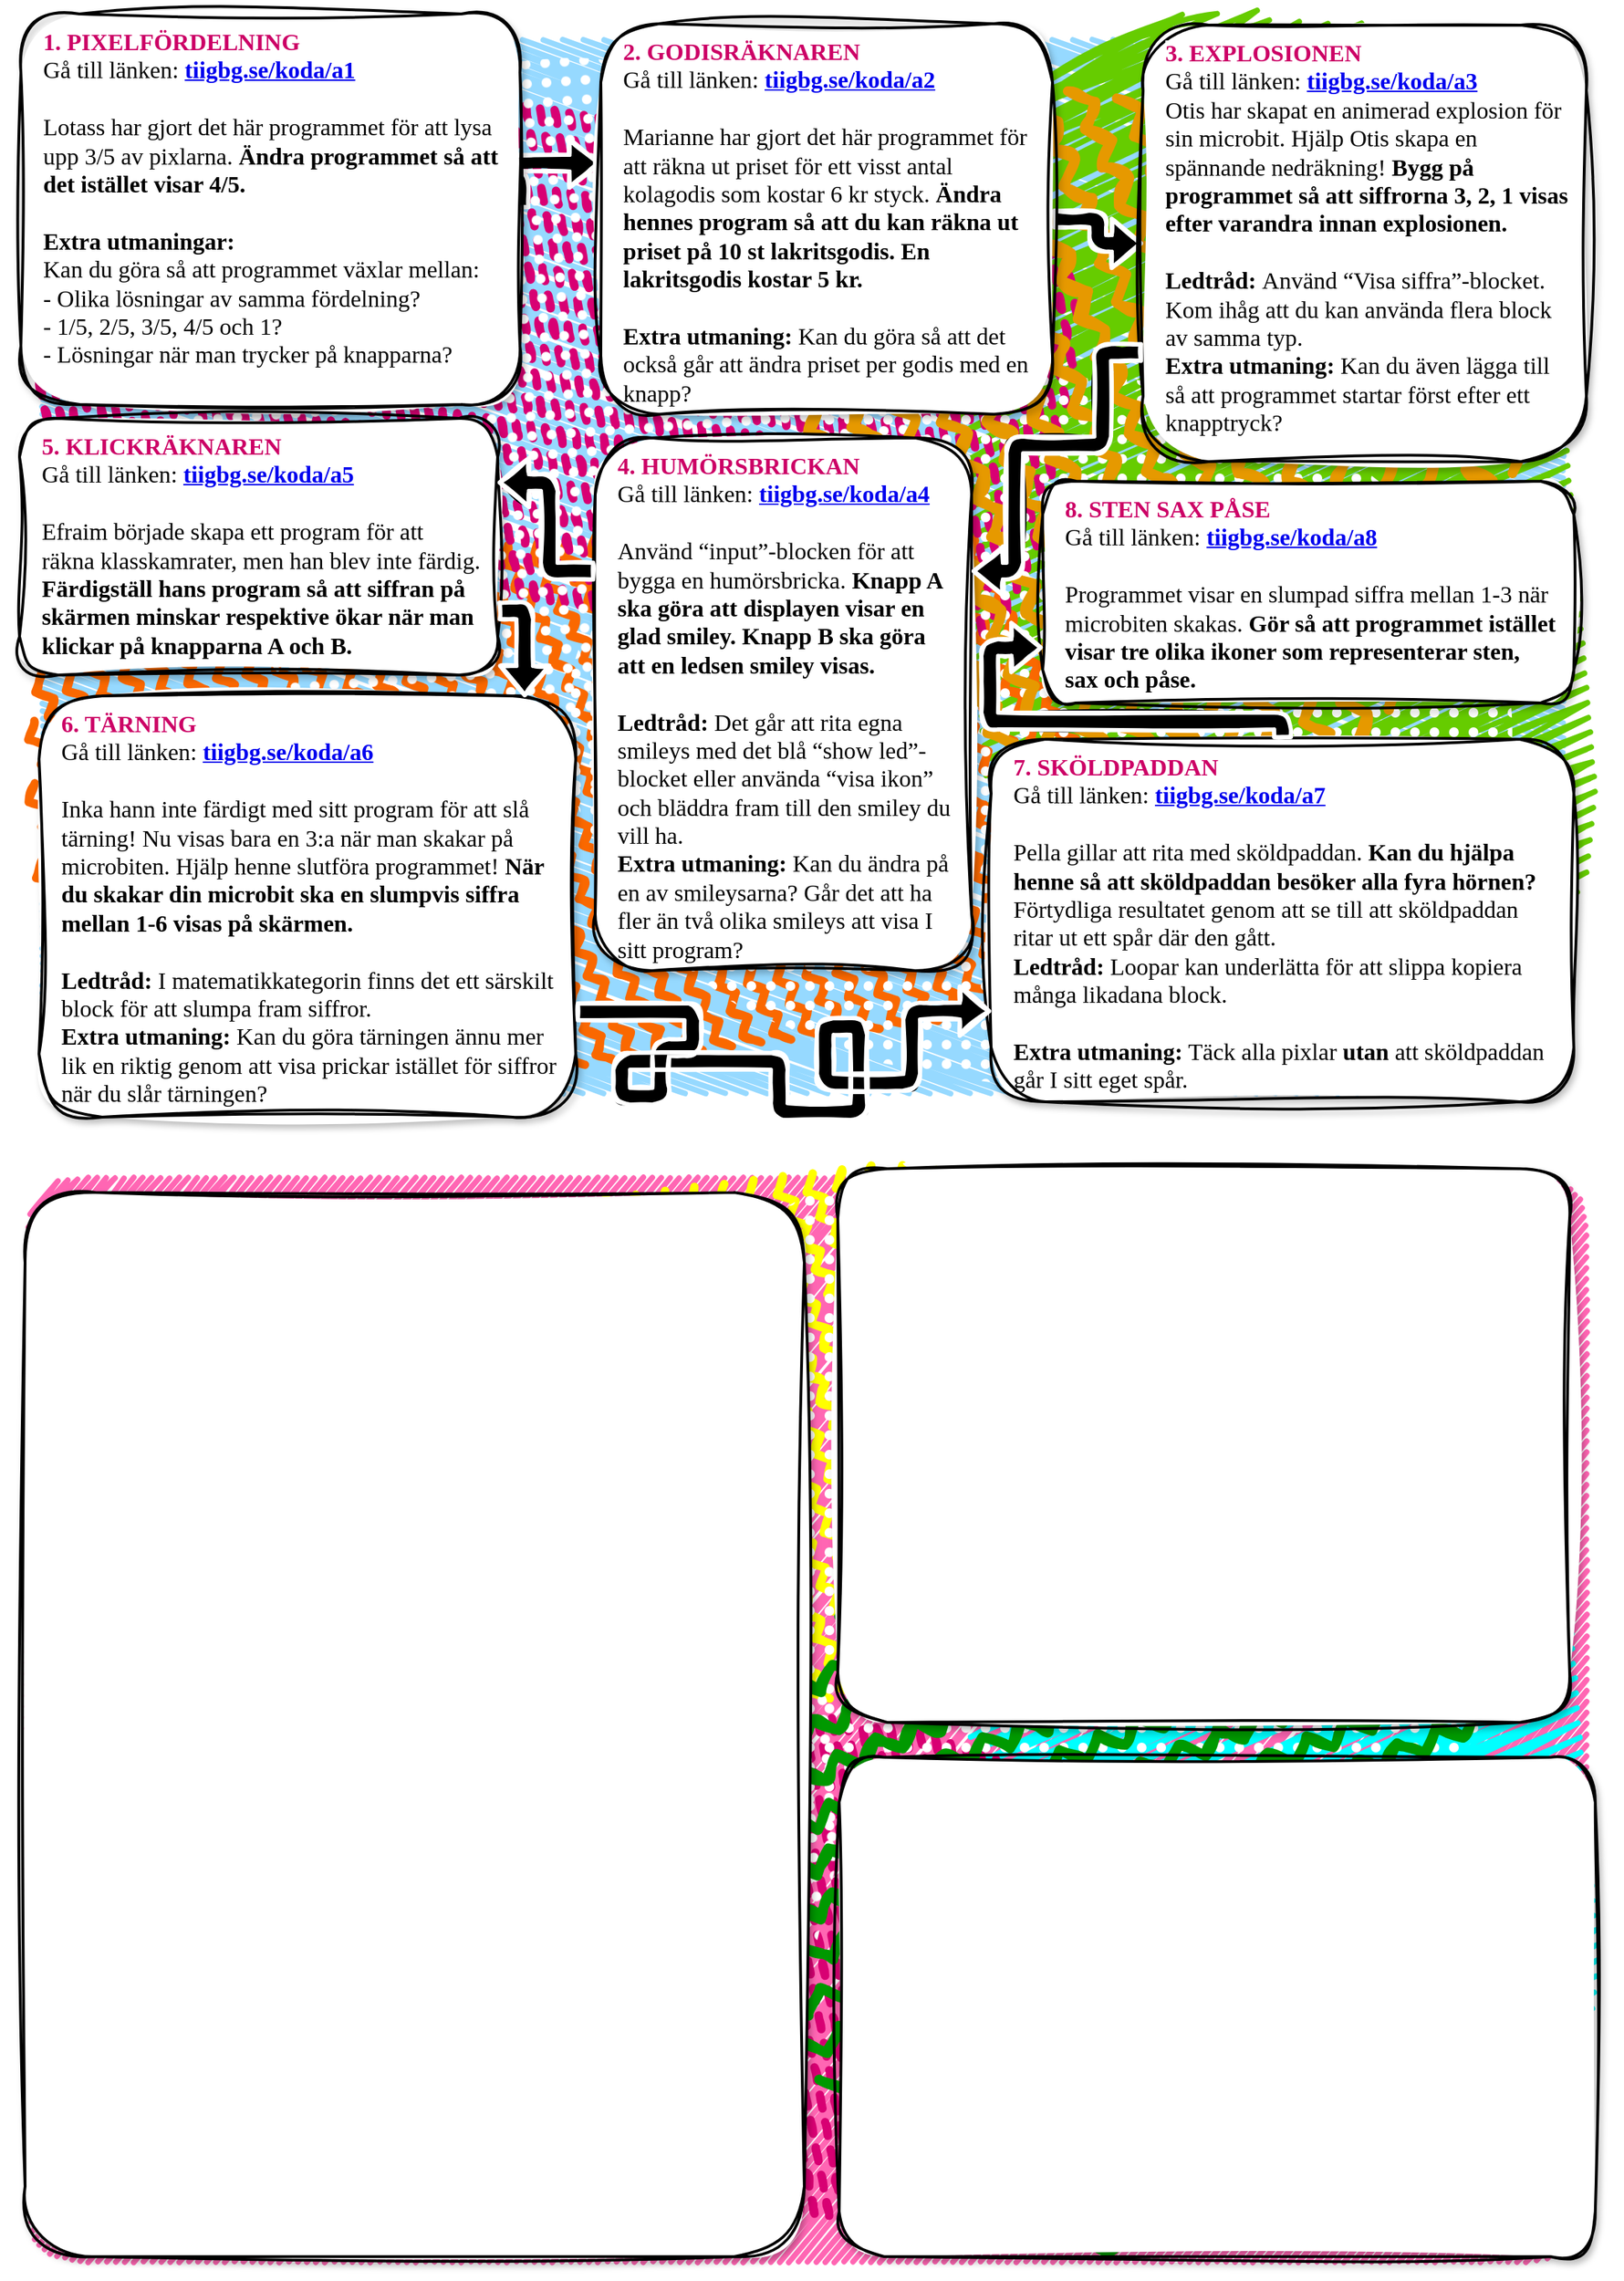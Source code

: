 <mxfile version="15.7.4" type="github">
  <diagram id="g1Ea1sE99UokIJiuxwNI" name="Page-1">
    <mxGraphModel dx="1477" dy="1102" grid="0" gridSize="10" guides="1" tooltips="1" connect="1" arrows="1" fold="1" page="1" pageScale="1" pageWidth="1169" pageHeight="827" background="none" math="0" shadow="0">
      <root>
        <mxCell id="0" />
        <mxCell id="3xRHyhHIbvwl35EICh01-24" value="background" style="locked=1;" parent="0" />
        <mxCell id="3xRHyhHIbvwl35EICh01-26" value="" style="rounded=1;whiteSpace=wrap;html=1;strokeWidth=2;fillWeight=4;hachureGap=5;hachureAngle=70;fillColor=#96D9FF;sketch=1;shadow=0;align=left;glass=0;fillStyle=hachure;comic=0;fixDash=0;labelPadding=0;fontFamily=Itim;fontSource=https%3A%2F%2Ffonts.googleapis.com%2Fcss%3Ffamily%3DItim;fontStyle=1;verticalAlign=top;spacingLeft=8;jiggle=2;disableMultiStroke=0;disableMultiStrokeFill=0;simplification=0;arcSize=5;movable=1;resizable=1;rotatable=1;deletable=1;editable=1;connectable=1;strokeColor=none;" parent="3xRHyhHIbvwl35EICh01-24" vertex="1">
          <mxGeometry x="33" y="39" width="1092" height="755" as="geometry" />
        </mxCell>
        <mxCell id="3xRHyhHIbvwl35EICh01-27" value="" style="rounded=1;whiteSpace=wrap;html=1;strokeWidth=2;fillWeight=4;hachureGap=10;hachureAngle=20;fillColor=#66CC00;sketch=1;shadow=0;align=left;glass=0;fillStyle=zigzag;comic=0;fixDash=0;labelPadding=0;fontFamily=Itim;fontSource=https%3A%2F%2Ffonts.googleapis.com%2Fcss%3Ffamily%3DItim;fontStyle=1;verticalAlign=top;spacingLeft=8;jiggle=6;disableMultiStroke=0;disableMultiStrokeFill=0;simplification=0;arcSize=50;strokeColor=none;fontColor=#ffffff;direction=south;rotation=-185;" parent="3xRHyhHIbvwl35EICh01-24" vertex="1">
          <mxGeometry x="699.88" y="27.22" width="435.57" height="750.54" as="geometry" />
        </mxCell>
        <mxCell id="3xRHyhHIbvwl35EICh01-28" value="" style="rounded=1;whiteSpace=wrap;html=1;strokeWidth=2;fillWeight=6;hachureGap=10;hachureAngle=20;fillColor=#fa6800;sketch=1;shadow=0;align=left;glass=0;fillStyle=zigzag-line;comic=0;fixDash=0;labelPadding=0;fontFamily=Itim;fontSource=https%3A%2F%2Ffonts.googleapis.com%2Fcss%3Ffamily%3DItim;fontStyle=1;verticalAlign=top;spacingLeft=8;jiggle=2;disableMultiStroke=0;disableMultiStrokeFill=0;simplification=0;arcSize=35;strokeColor=none;fontColor=#000000;direction=south;rotation=-97;" parent="3xRHyhHIbvwl35EICh01-24" vertex="1">
          <mxGeometry x="208.48" y="213.92" width="374.29" height="742.01" as="geometry" />
        </mxCell>
        <mxCell id="3xRHyhHIbvwl35EICh01-29" value="" style="rounded=1;whiteSpace=wrap;html=1;strokeWidth=2;fillWeight=6;hachureGap=10;hachureAngle=20;fillColor=#d80073;sketch=1;shadow=0;align=left;glass=0;fillStyle=dashed;comic=0;fixDash=0;labelPadding=0;fontFamily=Itim;fontSource=https%3A%2F%2Ffonts.googleapis.com%2Fcss%3Ffamily%3DItim;fontStyle=1;verticalAlign=top;spacingLeft=8;jiggle=2;disableMultiStroke=0;disableMultiStrokeFill=0;simplification=0;arcSize=35;strokeColor=none;fontColor=#ffffff;direction=south;rotation=-81;" parent="3xRHyhHIbvwl35EICh01-24" vertex="1">
          <mxGeometry x="216.77" y="-105.16" width="372.4" height="737.45" as="geometry" />
        </mxCell>
        <mxCell id="nV6lGtGCFat5JLpOnvdh-3" value="" style="ellipse;whiteSpace=wrap;html=1;strokeWidth=2;fillWeight=4;hachureGap=15;fillColor=default;fillStyle=dots;sketch=1;rounded=1;shadow=0;glass=0;labelBackgroundColor=#FFFFFF;labelBorderColor=none;hachureAngle=20;jiggle=3;disableMultiStroke=0;disableMultiStrokeFill=0;curveFitting=0.95;simplification=0;sketchStyle=rough;fontFamily=Itim;fontSource=https%3A%2F%2Ffonts.googleapis.com%2Fcss%3Ffamily%3DItim;fontSize=17;fontColor=#004C99;strokeColor=none;" parent="3xRHyhHIbvwl35EICh01-24" vertex="1">
          <mxGeometry x="380" y="270" width="739" height="519" as="geometry" />
        </mxCell>
        <mxCell id="nV6lGtGCFat5JLpOnvdh-4" value="" style="ellipse;whiteSpace=wrap;html=1;strokeWidth=2;fillWeight=4;hachureGap=15;fillColor=default;fillStyle=dots;sketch=1;rounded=1;shadow=0;glass=0;labelBackgroundColor=#FFFFFF;labelBorderColor=none;hachureAngle=20;jiggle=3;disableMultiStroke=0;disableMultiStrokeFill=0;curveFitting=0.95;simplification=0;sketchStyle=rough;fontFamily=Itim;fontSource=https%3A%2F%2Ffonts.googleapis.com%2Fcss%3Ffamily%3DItim;fontSize=17;fontColor=#004C99;strokeColor=none;rotation=86;" parent="3xRHyhHIbvwl35EICh01-24" vertex="1">
          <mxGeometry x="109.13" y="53" width="573" height="519" as="geometry" />
        </mxCell>
        <mxCell id="nV6lGtGCFat5JLpOnvdh-5" value="" style="ellipse;whiteSpace=wrap;html=1;strokeWidth=2;fillWeight=7;hachureGap=15;fillColor=#E69900;fillStyle=zigzag-line;sketch=1;rounded=1;shadow=0;glass=0;labelBackgroundColor=#FFFFFF;labelBorderColor=none;hachureAngle=20;jiggle=3;disableMultiStroke=0;disableMultiStrokeFill=0;curveFitting=0.95;simplification=0;sketchStyle=rough;fontFamily=Itim;fontSource=https%3A%2F%2Ffonts.googleapis.com%2Fcss%3Ffamily%3DItim;fontSize=17;fontColor=#004C99;strokeColor=none;rotation=86;direction=south;" parent="3xRHyhHIbvwl35EICh01-24" vertex="1">
          <mxGeometry x="577.46" y="38.13" width="505" height="572" as="geometry" />
        </mxCell>
        <mxCell id="1" value="spår 2" style="" parent="0" visible="0" />
        <mxCell id="wfl3Rg0Rn2dCTV5lHboT-3" value="" style="edgeStyle=orthogonalEdgeStyle;orthogonalLoop=1;jettySize=auto;html=1;jumpStyle=none;sketch=1;rounded=1;strokeWidth=3;exitX=1;exitY=0.5;exitDx=0;exitDy=0;shadow=0;strokeColor=#FFFFFF;strokeOpacity=100;shadowColor=#ffffff;shape=flexArrow;fillColor=#000000;fillStyle=solid;" parent="1" source="wfl3Rg0Rn2dCTV5lHboT-1" target="wfl3Rg0Rn2dCTV5lHboT-2" edge="1">
          <mxGeometry relative="1" as="geometry">
            <Array as="points">
              <mxPoint x="423" y="153" />
              <mxPoint x="423" y="125" />
            </Array>
          </mxGeometry>
        </mxCell>
        <mxCell id="wfl3Rg0Rn2dCTV5lHboT-1" value="&lt;div&gt;&lt;b&gt;&lt;font color=&quot;#cc0066&quot; style=&quot;background-color: rgb(255 , 255 , 255)&quot;&gt;1. EXPLOSIONEN&amp;nbsp;&lt;/font&gt;&lt;/b&gt;&lt;/div&gt;&lt;div&gt;Gå till länken:&amp;nbsp;&lt;font color=&quot;#004c99&quot;&gt;&lt;b&gt;&lt;a href=&quot;https://www.tiigbg.se/koda/b1&quot;&gt;tiigbg.se/koda/b1&lt;/a&gt;&lt;/b&gt;&lt;/font&gt;&lt;/div&gt;&lt;div&gt;Otis har skapat en animerad explosion för sin microbit. Hjälp Otis skapa en spännande nedräkning! &lt;b&gt;Bygg på programmet så att siffrorna 3, 2, 1 visas efter varandra innan explosionen.&amp;nbsp;&lt;/b&gt;&lt;/div&gt;&lt;div&gt;&amp;nbsp;&lt;/div&gt;&lt;div&gt;&lt;b&gt;Ledtråd:&amp;nbsp;&lt;/b&gt;Använd “Visa siffra”-blocket. Kom ihåg att du kan använda flera block av samma typ.&lt;/div&gt;&lt;div&gt;&amp;nbsp;&amp;nbsp;&lt;/div&gt;&lt;div&gt;&lt;b&gt;Extra utmaning:&amp;nbsp;&lt;/b&gt;Kan du även lägga till så att programmet startar först efter ett knapptryck?&amp;nbsp;&lt;/div&gt;" style="rounded=1;whiteSpace=wrap;strokeWidth=2;fillWeight=7;hachureGap=7;hachureAngle=40;sketch=1;glass=0;shadow=1;fillStyle=solid;align=left;comic=0;spacingLeft=6;verticalAlign=top;fontFamily=Itim;fontSource=https%3A%2F%2Ffonts.googleapis.com%2Fcss%3Ffamily%3DItim;fontStyle=0;jiggle=3;direction=east;portConstraint=none;connectable=1;strokeOpacity=100;fillOpacity=100;labelPadding=0;fixDash=0;container=0;simplification=0;disableMultiStroke=0;disableMultiStrokeFill=0;dashOffset=10;zigzagOffset=150;sketchStyle=rough;fontSize=17;strokeColor=default;fillColor=default;html=1;fontColor=default;noLabel=0;spacingTop=-4;spacing=10;labelBackgroundColor=none;labelBorderColor=none;curveFitting=0.95;dashGap=50;" parent="1" vertex="1">
          <mxGeometry x="19" y="19" width="387" height="267" as="geometry" />
        </mxCell>
        <mxCell id="wfl3Rg0Rn2dCTV5lHboT-5" value="" style="edgeStyle=orthogonalEdgeStyle;orthogonalLoop=1;jettySize=auto;html=1;elbow=vertical;jumpStyle=arc;strokeColor=#FFFFFF;endArrow=classic;strokeWidth=3;sketch=1;entryX=0;entryY=0.5;entryDx=0;entryDy=0;shadow=0;backgroundOutline=0;fillColor=#000000;fillStyle=solid;shape=flexArrow;" parent="1" source="wfl3Rg0Rn2dCTV5lHboT-2" target="3xRHyhHIbvwl35EICh01-1" edge="1">
          <mxGeometry relative="1" as="geometry">
            <mxPoint x="840" y="100" as="targetPoint" />
          </mxGeometry>
        </mxCell>
        <mxCell id="wfl3Rg0Rn2dCTV5lHboT-2" value="&lt;div&gt;&lt;b&gt;&lt;font color=&quot;#cc0066&quot;&gt;2. JÄMNT DELBART&amp;nbsp;&lt;/font&gt;&lt;/b&gt;&lt;/div&gt;&lt;div&gt;Gå till länken: &lt;font color=&quot;#004c99&quot;&gt;&lt;b&gt;&lt;a href=&quot;https://www.tiigbg.se/koda/b2&quot;&gt;tiigbg.se/koda/b2&lt;/a&gt;&lt;/b&gt;&lt;/font&gt;&lt;/div&gt;&lt;div&gt;&lt;br&gt;&lt;/div&gt;&lt;div&gt;Emil har gjort ett program för att kolla om ett tal är delbart med ett annat. Han har dock råkat göra en bugg I koden och det fungerar inte. &lt;b&gt;Rätta till så Emils program fungerar korrekt.&amp;nbsp;&lt;/b&gt;&lt;/div&gt;" style="rounded=1;whiteSpace=wrap;html=1;strokeWidth=2;fillWeight=7;hachureGap=7;hachureAngle=40;sketch=1;shadow=1;align=left;glass=0;fillStyle=solid;comic=0;fixDash=0;labelPadding=0;fontFamily=Itim;fontSource=https%3A%2F%2Ffonts.googleapis.com%2Fcss%3Ffamily%3DItim;fontStyle=0;verticalAlign=top;spacingLeft=6;jiggle=3;disableMultiStroke=0;disableMultiStrokeFill=0;simplification=0;strokeColor=default;fillColor=default;sketchStyle=rough;direction=east;fontSize=17;spacing=10;spacingTop=-4;curveFitting=0.95;" parent="1" vertex="1">
          <mxGeometry x="456" y="22" width="253" height="255" as="geometry" />
        </mxCell>
        <UserObject label="&lt;div&gt;&lt;font color=&quot;#cc0066&quot;&gt;&lt;span style=&quot;background-color: rgb(255 , 255 , 255)&quot;&gt;&lt;b&gt;3. TÄRNING&amp;nbsp;&lt;/b&gt;&lt;/span&gt;&lt;/font&gt;&lt;/div&gt;&lt;div&gt;Gå till länken: &lt;b&gt;&lt;font color=&quot;#004c99&quot;&gt;&lt;a href=&quot;https://www.tiigbg.se/koda/b3&quot;&gt;tiigbg.se/koda/b3&lt;/a&gt;&lt;/font&gt;&lt;/b&gt;&lt;/div&gt;&lt;div&gt;&lt;br&gt;&lt;/div&gt;&lt;div&gt;&lt;div&gt;Inka hann inte färdigt med sitt program för att slå tärning! Nu visas bara en 3:a när man skakar på microbiten. Hjälp henne slutföra programmet!&amp;nbsp;&lt;b&gt;När du skakar din microbit ska en slumpvis siffra mellan 1-6 visas på skärmen.&amp;nbsp;&lt;/b&gt;&lt;/div&gt;&lt;div&gt;&amp;nbsp;&lt;/div&gt;&lt;div&gt;&lt;b&gt;Ledtråd:&lt;/b&gt;&amp;nbsp;I matematikkategorin finns det ett särskilt block för att slumpa fram siffror.&lt;/div&gt;&lt;div&gt;&lt;b&gt;Extra utmaning:&amp;nbsp;&lt;/b&gt;Kan du göra tärningen ännu mer lik en riktig genom att visa prickar istället för siffror när du slår tärningen?&amp;nbsp;&lt;/div&gt;&lt;/div&gt;" id="3xRHyhHIbvwl35EICh01-1">
          <mxCell style="rounded=1;whiteSpace=wrap;html=1;strokeWidth=2;fillWeight=7;hachureGap=7;hachureAngle=40;sketch=1;shadow=1;align=left;glass=0;fillStyle=solid;comic=0;fixDash=0;labelPadding=0;fontFamily=Itim;fontSource=https%3A%2F%2Ffonts.googleapis.com%2Fcss%3Ffamily%3DItim;fontStyle=0;verticalAlign=top;spacingLeft=8;jiggle=3;disableMultiStroke=0;disableMultiStrokeFill=0;simplification=0;strokeColor=default;fillColor=default;sketchStyle=rough;direction=east;fontSize=17;spacing=10;spacingTop=-1;curveFitting=0.95;" parent="1" vertex="1">
            <mxGeometry x="774" y="26" width="368" height="332" as="geometry" />
          </mxCell>
        </UserObject>
        <mxCell id="3xRHyhHIbvwl35EICh01-4" value="&lt;div&gt;&lt;font color=&quot;#cc0066&quot;&gt;&lt;b&gt;4. SKÖLDPADDAN&amp;nbsp;&lt;/b&gt;&lt;/font&gt;&lt;/div&gt;&lt;div&gt;Gå till länken: &lt;b&gt;&lt;font color=&quot;#004c99&quot;&gt;&lt;a href=&quot;https://www.tiigbg.se/koda/b4&quot;&gt;tiigbg.se/koda/b4&lt;/a&gt;&lt;/font&gt;&lt;/b&gt;&lt;/div&gt;&lt;div&gt;&lt;br&gt;&lt;/div&gt;&lt;div&gt;Pella gillar att rita med sköldpaddan. &lt;b&gt;Kan du hjälpa henne så att sköldpaddan besöker alla fyra hörnen? &lt;/b&gt;Förtydliga resultatet genom att se till att sköldpaddan ritar ut ett spår där den gått.&amp;nbsp;&lt;/div&gt;&lt;div&gt;&lt;br&gt;&lt;/div&gt;&lt;div&gt;&lt;b&gt;Ledtråd:&lt;/b&gt; Loopar kan underlätta för att slippa kopiera många likadana block.&lt;/div&gt;&lt;div&gt;&lt;br&gt;&lt;/div&gt;&lt;div&gt;&lt;b&gt;Extra utmaning:&lt;/b&gt; Täck alla pixlar utan att sköldpaddan går I sitt eget spår.&lt;font color=&quot;#cc0066&quot;&gt;&lt;b&gt;&amp;nbsp;&lt;/b&gt;&lt;/font&gt;&lt;/div&gt;" style="rounded=1;whiteSpace=wrap;html=1;strokeWidth=2;fillWeight=7;hachureGap=7;hachureAngle=40;sketch=1;shadow=1;align=left;glass=0;fillStyle=solid;comic=0;fixDash=0;labelPadding=0;fontFamily=Itim;fontSource=https%3A%2F%2Ffonts.googleapis.com%2Fcss%3Ffamily%3DItim;fontStyle=0;verticalAlign=top;spacingLeft=6;jiggle=3;disableMultiStroke=0;disableMultiStrokeFill=0;simplification=0;strokeColor=default;fillColor=default;sketchStyle=rough;direction=east;fontSize=17;spacing=10;spacingTop=2;curveFitting=0.95;" parent="1" vertex="1">
          <mxGeometry x="389" y="306" width="306" height="341" as="geometry" />
        </mxCell>
        <mxCell id="3xRHyhHIbvwl35EICh01-6" value="&lt;div&gt;&lt;b&gt;&lt;font color=&quot;#cc0066&quot;&gt;5&lt;/font&gt;&lt;/b&gt;&lt;b&gt;&lt;font color=&quot;#cc0066&quot;&gt;. STEN SAX PÅSE&lt;/font&gt;&lt;/b&gt;&lt;/div&gt;&lt;div&gt;Gå till länken:&amp;nbsp;&lt;b&gt;&lt;font color=&quot;#004c99&quot;&gt;&lt;a href=&quot;https://www.tiigbg.se/koda/b5&quot;&gt;tiigbg.se/koda/b5&lt;/a&gt;&lt;/font&gt;&lt;/b&gt;&lt;/div&gt;&lt;div&gt;&lt;b&gt;&lt;font color=&quot;#004c99&quot;&gt;&lt;br&gt;&lt;/font&gt;&lt;/b&gt;&lt;/div&gt;&lt;div&gt;Programmet visar en slumpad siffra mellan 1-3 när microbiten skakas. Gör så att programmet istället visar tre olika ikoner som representerar sten, sax och påse.&amp;nbsp;&lt;/div&gt;" style="rounded=1;whiteSpace=wrap;html=1;strokeWidth=2;fillWeight=7;hachureGap=7;hachureAngle=40;sketch=1;shadow=1;align=left;glass=0;fillStyle=solid;comic=0;fixDash=0;labelPadding=0;fontFamily=Itim;fontSource=https%3A%2F%2Ffonts.googleapis.com%2Fcss%3Ffamily%3DItim;fontStyle=0;verticalAlign=top;spacingLeft=6;jiggle=3;disableMultiStroke=0;disableMultiStrokeFill=0;simplification=0;strokeColor=default;fillColor=default;sketchStyle=rough;direction=east;fontSize=17;spacing=10;spacingTop=-4;curveFitting=0.95;" parent="1" vertex="1">
          <mxGeometry x="19" y="308" width="303" height="201" as="geometry" />
        </mxCell>
        <mxCell id="3xRHyhHIbvwl35EICh01-7" value="" style="edgeStyle=orthogonalEdgeStyle;orthogonalLoop=1;jettySize=auto;html=1;elbow=vertical;jumpStyle=arc;strokeColor=#FFFFFF;endArrow=classic;strokeWidth=3;sketch=1;shadow=0;fillColor=#000000;fillStyle=solid;shape=flexArrow;" parent="1" source="3xRHyhHIbvwl35EICh01-4" target="3xRHyhHIbvwl35EICh01-6" edge="1">
          <mxGeometry relative="1" as="geometry">
            <mxPoint x="550" y="420" as="sourcePoint" />
            <mxPoint x="530" y="565" as="targetPoint" />
          </mxGeometry>
        </mxCell>
        <mxCell id="3xRHyhHIbvwl35EICh01-8" value="&lt;div&gt;&lt;font color=&quot;#cc0066&quot;&gt;&lt;b&gt;6. PIXELFÖRDELNING&amp;nbsp;&lt;/b&gt;&lt;/font&gt;&lt;/div&gt;&lt;div&gt;Gå till länken: &lt;b&gt;&lt;font color=&quot;#004c99&quot;&gt;&lt;a href=&quot;https://www.tiigbg.se/koda/b6&quot;&gt;tiigbg.se/koda/b6&lt;/a&gt;&lt;/font&gt;&lt;/b&gt;&lt;/div&gt;&lt;div&gt;&lt;b&gt;&lt;font color=&quot;#004c99&quot;&gt;&lt;br&gt;&lt;/font&gt;&lt;/b&gt;&lt;/div&gt;&lt;div&gt;Programmet ritar ett slumpvis mönster som lyser upp 1/5 av displayen. Ändra I koden så att den istället generar 3/5.&amp;nbsp;&lt;/div&gt;&lt;div&gt;&amp;nbsp;&lt;/div&gt;&lt;div&gt;&lt;b&gt;Tänkvärt:&lt;/b&gt; Fundera på vad “Om-blocket” gör och varför det ser ut som det gör här. Behövs verkligen “Om-blocket” och I så fall varför?&amp;nbsp;&lt;/div&gt;" style="rounded=1;whiteSpace=wrap;html=1;strokeWidth=2;fillWeight=7;hachureGap=7;hachureAngle=40;sketch=1;shadow=1;align=left;glass=0;fillStyle=solid;comic=0;fixDash=0;labelPadding=0;fontFamily=Itim;fontSource=https%3A%2F%2Ffonts.googleapis.com%2Fcss%3Ffamily%3DItim;fontStyle=0;verticalAlign=top;spacingLeft=6;jiggle=3;disableMultiStroke=0;disableMultiStrokeFill=0;simplification=0;strokeColor=default;fillColor=default;sketchStyle=rough;direction=east;fontSize=17;spacing=10;spacingTop=-4;curveFitting=0.95;" parent="1" vertex="1">
          <mxGeometry x="16" y="559" width="349" height="224" as="geometry" />
        </mxCell>
        <mxCell id="3xRHyhHIbvwl35EICh01-10" value="&lt;div&gt;&lt;font color=&quot;#cc0066&quot;&gt;&lt;b&gt;7. HITTA KOORDINATEN&amp;nbsp;&lt;/b&gt;&lt;/font&gt;&lt;/div&gt;&lt;div&gt;Gå till länken: &lt;b&gt;&lt;font color=&quot;#004c99&quot;&gt;&lt;a href=&quot;https://www.tiigbg.se/koda/b7&quot;&gt;tiigbg.se/koda/b7&lt;/a&gt;&lt;/font&gt;&lt;/b&gt;&lt;/div&gt;&lt;div&gt;&lt;b&gt;&lt;font color=&quot;#004c99&quot;&gt;&lt;br&gt;&lt;/font&gt;&lt;/b&gt;&lt;/div&gt;&lt;div&gt;Tigerlilja har gjort ett spel där man ska placera en prick&amp;nbsp;&lt;/div&gt;&lt;div&gt;genom att luta på micro:biten. Först visar micro:biten två&amp;nbsp;&lt;span&gt;siffror för x &amp;amp; y. Målet med spelet är att placera pricken på&amp;nbsp;&lt;/span&gt;&lt;span&gt;den koordinaten och klicka på A-knappen. Om man vill se&amp;nbsp;&lt;/span&gt;&lt;span&gt;koordinaten igen kan man trycka på B-knappen.&amp;nbsp;&lt;/span&gt;&lt;span&gt;&lt;b&gt;Ändra i Tigerliljas program så att det visas ett hjärta när&amp;nbsp;&lt;/b&gt;&lt;/span&gt;&lt;b&gt;man fått 5 rätt.&amp;nbsp;&lt;/b&gt;&lt;/div&gt;&lt;div&gt;&amp;nbsp;&lt;/div&gt;&lt;div&gt;&lt;b&gt;Kom ihåg: &lt;/b&gt;Koordinaterna på micro:biten börjar uppe till&amp;nbsp;&lt;span&gt;vänster med x=0 och y=0.&amp;nbsp;&lt;/span&gt;&lt;/div&gt;" style="rounded=1;whiteSpace=wrap;html=1;strokeWidth=2;fillWeight=7;hachureGap=7;hachureAngle=40;sketch=1;shadow=1;align=left;glass=0;fillStyle=solid;comic=0;fixDash=0;labelPadding=0;fontFamily=Itim;fontSource=https%3A%2F%2Ffonts.googleapis.com%2Fcss%3Ffamily%3DItim;fontStyle=0;verticalAlign=top;spacingLeft=6;jiggle=3;disableMultiStroke=0;disableMultiStrokeFill=0;simplification=0;strokeColor=default;fillColor=default;sketchStyle=rough;direction=east;fontSize=17;spacing=10;spacingTop=-1;curveFitting=0.95;arcSize=10;" parent="1" vertex="1">
          <mxGeometry x="734" y="436" width="375" height="341" as="geometry" />
        </mxCell>
        <mxCell id="3xRHyhHIbvwl35EICh01-13" value="" style="edgeStyle=orthogonalEdgeStyle;orthogonalLoop=1;jettySize=auto;html=1;elbow=vertical;jumpStyle=arc;strokeColor=#FFFFFF;endArrow=classic;strokeWidth=3;sketch=1;exitX=1;exitY=0.75;exitDx=0;exitDy=0;shadow=0;entryX=0;entryY=0.75;entryDx=0;entryDy=0;fillColor=#000000;fillStyle=solid;shape=flexArrow;" parent="1" source="3xRHyhHIbvwl35EICh01-8" target="3xRHyhHIbvwl35EICh01-10" edge="1">
          <mxGeometry relative="1" as="geometry">
            <mxPoint x="780" y="630" as="sourcePoint" />
            <mxPoint x="720" y="710" as="targetPoint" />
            <Array as="points">
              <mxPoint x="430" y="727" />
              <mxPoint x="430" y="703" />
              <mxPoint x="497" y="703" />
              <mxPoint x="497" y="800" />
              <mxPoint x="465" y="800" />
              <mxPoint x="465" y="778" />
              <mxPoint x="638" y="778" />
              <mxPoint x="638" y="760" />
              <mxPoint x="596" y="760" />
              <mxPoint x="596" y="709" />
              <mxPoint x="526" y="709" />
              <mxPoint x="526" y="744" />
              <mxPoint x="653" y="744" />
              <mxPoint x="653" y="709" />
              <mxPoint x="700" y="709" />
              <mxPoint x="700" y="692" />
            </Array>
          </mxGeometry>
        </mxCell>
        <mxCell id="3xRHyhHIbvwl35EICh01-22" value="" style="edgeStyle=orthogonalEdgeStyle;orthogonalLoop=1;jettySize=auto;html=1;elbow=vertical;jumpStyle=arc;strokeColor=#FFFFFF;endArrow=classic;strokeWidth=3;sketch=1;entryX=1;entryY=0.25;entryDx=0;entryDy=0;shadow=0;exitX=0;exitY=0.75;exitDx=0;exitDy=0;fillColor=#000000;fillStyle=solid;shape=flexArrow;" parent="1" source="3xRHyhHIbvwl35EICh01-1" target="3xRHyhHIbvwl35EICh01-4" edge="1">
          <mxGeometry relative="1" as="geometry">
            <mxPoint x="818" y="254" as="sourcePoint" />
            <mxPoint x="860" y="435" as="targetPoint" />
            <Array as="points">
              <mxPoint x="734" y="275" />
              <mxPoint x="734" y="391" />
            </Array>
          </mxGeometry>
        </mxCell>
        <mxCell id="3xRHyhHIbvwl35EICh01-31" value="" style="edgeStyle=orthogonalEdgeStyle;orthogonalLoop=1;jettySize=auto;html=1;elbow=vertical;jumpStyle=arc;strokeColor=#FFFFFF;endArrow=classic;strokeWidth=3;sketch=1;shadow=0;exitX=0.5;exitY=1;exitDx=0;exitDy=0;entryX=0.25;entryY=0;entryDx=0;entryDy=0;fillColor=#000000;fillStyle=solid;shape=flexArrow;" parent="1" source="3xRHyhHIbvwl35EICh01-6" target="3xRHyhHIbvwl35EICh01-8" edge="1">
          <mxGeometry relative="1" as="geometry">
            <mxPoint x="217" y="689.5" as="sourcePoint" />
            <mxPoint x="162" y="544" as="targetPoint" />
            <Array as="points">
              <mxPoint x="171" y="524" />
              <mxPoint x="103" y="524" />
            </Array>
          </mxGeometry>
        </mxCell>
        <mxCell id="nV6lGtGCFat5JLpOnvdh-22" value="&lt;span style=&quot;color: rgb(0 , 0 , 0) ; text-align: left ; font-size: 18px&quot;&gt;Kör det här programmet på själva microbiten och inte i simulatorn!&lt;/span&gt;" style="rounded=0;whiteSpace=wrap;html=1;strokeWidth=2;fillWeight=8;hachureGap=8;hachureAngle=45;fillColor=#FF8000;sketch=1;shadow=0;glass=0;labelBackgroundColor=none;labelBorderColor=none;jiggle=3;disableMultiStroke=0;disableMultiStrokeFill=0;fillStyle=solid;curveFitting=0.95;simplification=0;sketchStyle=rough;fontFamily=Itim;fontSource=https%3A%2F%2Ffonts.googleapis.com%2Fcss%3Ffamily%3DItim;fontSize=18;fontColor=#004C99;fontStyle=1;rotation=10.0;" parent="1" vertex="1">
          <mxGeometry x="868" y="402" width="274" height="49" as="geometry" />
        </mxCell>
        <mxCell id="nV6lGtGCFat5JLpOnvdh-6" value="spår 1" style="" parent="0" />
        <mxCell id="nV6lGtGCFat5JLpOnvdh-7" value="" style="edgeStyle=orthogonalEdgeStyle;orthogonalLoop=1;jettySize=auto;html=1;jumpStyle=none;sketch=1;rounded=1;strokeWidth=3;exitX=1;exitY=0.5;exitDx=0;exitDy=0;shadow=0;strokeColor=#FFFFFF;fillColor=#000000;fillStyle=solid;shape=flexArrow;" parent="nV6lGtGCFat5JLpOnvdh-6" source="nV6lGtGCFat5JLpOnvdh-8" target="nV6lGtGCFat5JLpOnvdh-10" edge="1">
          <mxGeometry relative="1" as="geometry">
            <Array as="points">
              <mxPoint x="360" y="135" />
              <mxPoint x="360" y="125" />
            </Array>
          </mxGeometry>
        </mxCell>
        <UserObject label="&lt;b style=&quot;background-color: rgb(255 , 255 , 255) ; font-size: 17px&quot;&gt;&lt;font color=&quot;#cc0066&quot; style=&quot;font-size: 17px&quot;&gt;1. PIXELFÖRDELNING&lt;/font&gt;&lt;br style=&quot;font-size: 17px&quot;&gt;&lt;/b&gt;Gå till länken: &lt;font color=&quot;#004c99&quot; style=&quot;font-size: 17px&quot;&gt;&lt;b style=&quot;font-size: 17px&quot;&gt;&lt;a href=&quot;https://www.tiigbg.se/koda/a1&quot;&gt;tiigbg.se/koda/a1&lt;/a&gt;&lt;/b&gt;&lt;/font&gt;&lt;br style=&quot;font-size: 17px&quot;&gt;&lt;br style=&quot;font-size: 17px&quot;&gt;Lotass har gjort det här programmet för att lysa upp 3/5 av pixlarna. &lt;b&gt;Ändra programmet så att det istället visar 4/5.&lt;/b&gt;&lt;br style=&quot;font-size: 17px&quot;&gt;&lt;br style=&quot;font-size: 17px&quot;&gt;&lt;b style=&quot;font-size: 17px&quot;&gt;Extra utmaningar:&lt;br style=&quot;font-size: 17px&quot;&gt;&lt;/b&gt;Kan du göra så att programmet växlar mellan:&lt;br style=&quot;font-size: 17px&quot;&gt;-&amp;nbsp;&lt;span style=&quot;font-size: 17px&quot;&gt;Olika lösningar av samma fördelning?&amp;nbsp;&lt;/span&gt;&lt;div style=&quot;font-size: 17px&quot;&gt;- 1/5, 2/5, 3/5, 4/5 och 1?&amp;nbsp;&lt;/div&gt;&lt;div style=&quot;font-size: 17px&quot;&gt;- Lösningar när man trycker på knapparna?&amp;nbsp;&amp;nbsp;&lt;/div&gt;" id="nV6lGtGCFat5JLpOnvdh-8">
          <mxCell style="rounded=1;whiteSpace=wrap;strokeWidth=2;fillWeight=7;hachureGap=7;hachureAngle=40;sketch=1;glass=0;shadow=1;fillStyle=solid;align=left;comic=0;spacingLeft=6;verticalAlign=top;fontFamily=Itim;fontSource=https%3A%2F%2Ffonts.googleapis.com%2Fcss%3Ffamily%3DItim;fontStyle=0;jiggle=3;direction=east;portConstraint=none;connectable=1;strokeOpacity=100;fillOpacity=100;labelPadding=0;fixDash=0;container=0;simplification=0;disableMultiStroke=0;disableMultiStrokeFill=0;dashOffset=10;zigzagOffset=150;sketchStyle=rough;fontSize=17;strokeColor=default;fillColor=default;html=1;fontColor=default;noLabel=0;spacingTop=-4;spacing=10;labelBackgroundColor=none;labelBorderColor=none;curveFitting=0.95;dashGap=50;spacingRight=4;" parent="nV6lGtGCFat5JLpOnvdh-6" vertex="1">
            <mxGeometry x="19" y="18" width="358" height="280" as="geometry" />
          </mxCell>
        </UserObject>
        <mxCell id="nV6lGtGCFat5JLpOnvdh-9" value="" style="edgeStyle=orthogonalEdgeStyle;orthogonalLoop=1;jettySize=auto;html=1;elbow=vertical;jumpStyle=arc;strokeColor=#FFFFFF;endArrow=classic;strokeWidth=3;sketch=1;entryX=0;entryY=0.5;entryDx=0;entryDy=0;shadow=0;backgroundOutline=0;fillColor=#000000;fillStyle=solid;shape=flexArrow;" parent="nV6lGtGCFat5JLpOnvdh-6" source="nV6lGtGCFat5JLpOnvdh-10" target="nV6lGtGCFat5JLpOnvdh-11" edge="1">
          <mxGeometry relative="1" as="geometry">
            <mxPoint x="840" y="100" as="targetPoint" />
          </mxGeometry>
        </mxCell>
        <mxCell id="nV6lGtGCFat5JLpOnvdh-10" value="&lt;div&gt;&lt;b&gt;&lt;font color=&quot;#cc0066&quot; style=&quot;background-color: rgb(255 , 255 , 255)&quot;&gt;2. GODISRÄKNAREN&lt;/font&gt;&lt;/b&gt;&lt;/div&gt;&lt;div&gt;Gå till länken: &lt;b&gt;&lt;font color=&quot;#004c99&quot;&gt;&lt;a href=&quot;https://www.tiigbg.se/koda/a2&quot;&gt;tiigbg.se/koda/a2&lt;/a&gt;&lt;/font&gt;&amp;nbsp;&lt;/b&gt;&lt;/div&gt;&lt;div&gt;&lt;b&gt;&lt;br&gt;&lt;/b&gt;&lt;/div&gt;&lt;div&gt;Marianne har gjort det här programmet för att räkna ut priset för ett visst antal kolagodis som kostar 6 kr styck. &lt;b&gt;Ändra hennes program så att du kan räkna ut priset på 10 st lakritsgodis. En lakritsgodis kostar 5 kr.&amp;nbsp;&lt;/b&gt;&lt;/div&gt;&lt;div&gt;&amp;nbsp;&lt;/div&gt;&lt;div&gt;&lt;b&gt;Extra utmaning: &lt;/b&gt;Kan du göra så att det också går att ändra priset per godis med en knapp?&amp;nbsp;&lt;/div&gt;" style="rounded=1;whiteSpace=wrap;html=1;strokeWidth=2;fillWeight=7;hachureGap=7;hachureAngle=40;sketch=1;shadow=1;align=left;glass=0;fillStyle=solid;comic=0;fixDash=0;labelPadding=0;fontFamily=Itim;fontSource=https%3A%2F%2Ffonts.googleapis.com%2Fcss%3Ffamily%3DItim;fontStyle=0;verticalAlign=top;spacingLeft=6;jiggle=3;disableMultiStroke=0;disableMultiStrokeFill=0;simplification=0;strokeColor=default;fillColor=default;sketchStyle=rough;direction=east;fontSize=17;spacing=10;spacingTop=-4;curveFitting=0.95;spacingRight=4;" parent="nV6lGtGCFat5JLpOnvdh-6" vertex="1">
          <mxGeometry x="435" y="25" width="324" height="280" as="geometry" />
        </mxCell>
        <UserObject label="&lt;div&gt;&lt;b&gt;&lt;font color=&quot;#cc0066&quot; style=&quot;background-color: rgb(255 , 255 , 255)&quot;&gt;3. EXPLOSIONEN&amp;nbsp;&lt;/font&gt;&lt;/b&gt;&lt;/div&gt;&lt;div&gt;Gå till länken: &lt;font color=&quot;#004c99&quot;&gt;&lt;b&gt;&lt;a href=&quot;https://www.tiigbg.se/koda/a3&quot;&gt;tiigbg.se/koda/a3&lt;/a&gt;&lt;/b&gt;&lt;/font&gt;&lt;/div&gt;&lt;div&gt;Otis har skapat en animerad explosion för sin microbit. Hjälp Otis skapa en spännande nedräkning! &lt;b&gt;Bygg på programmet så att siffrorna 3, 2, 1 visas efter varandra innan explosionen.&amp;nbsp;&lt;/b&gt;&lt;/div&gt;&lt;div&gt;&amp;nbsp;&lt;/div&gt;&lt;div&gt;&lt;b&gt;Ledtråd: &lt;/b&gt;Använd “Visa siffra”-blocket. Kom ihåg att du kan använda flera block av samma typ.&amp;nbsp;&amp;nbsp;&lt;/div&gt;&lt;div&gt;&lt;b&gt;Extra utmaning: &lt;/b&gt;Kan du även lägga till så att programmet startar först efter ett knapptryck?&amp;nbsp;&lt;/div&gt;" id="nV6lGtGCFat5JLpOnvdh-11">
          <mxCell style="rounded=1;whiteSpace=wrap;html=1;strokeWidth=2;fillWeight=7;hachureGap=7;hachureAngle=40;sketch=1;shadow=1;align=left;glass=0;fillStyle=solid;comic=0;fixDash=0;labelPadding=0;fontFamily=Itim;fontSource=https%3A%2F%2Ffonts.googleapis.com%2Fcss%3Ffamily%3DItim;fontStyle=0;verticalAlign=top;spacingLeft=6;jiggle=3;disableMultiStroke=0;disableMultiStrokeFill=0;simplification=0;strokeColor=default;fillColor=default;sketchStyle=rough;direction=east;fontSize=17;spacing=10;spacingTop=-4;curveFitting=0.95;spacingRight=4;" parent="nV6lGtGCFat5JLpOnvdh-6" vertex="1">
            <mxGeometry x="824" y="26" width="318" height="313" as="geometry" />
          </mxCell>
        </UserObject>
        <mxCell id="nV6lGtGCFat5JLpOnvdh-12" value="&lt;div&gt;&lt;b&gt;&lt;font color=&quot;#cc0066&quot; style=&quot;background-color: rgb(255 , 255 , 255)&quot;&gt;4. HUMÖRSBRICKAN&amp;nbsp;&lt;/font&gt;&lt;/b&gt;&lt;/div&gt;&lt;div&gt;Gå till länken: &lt;b&gt;&lt;font color=&quot;#004c99&quot;&gt;&lt;a href=&quot;https://www.tiigbg.se/koda/a4&quot;&gt;tiigbg.se/koda/a4&lt;/a&gt;&lt;/font&gt;&lt;/b&gt;&lt;/div&gt;&lt;div&gt;&lt;b&gt;&lt;font color=&quot;#004c99&quot;&gt;&lt;br&gt;&lt;/font&gt;&lt;/b&gt;&lt;/div&gt;&lt;div&gt;Använd “input”-blocken för att bygga en humörsbricka. &lt;b&gt;Knapp A ska göra att displayen visar en glad smiley. Knapp B ska göra att en ledsen smiley visas.&amp;nbsp;&lt;/b&gt;&lt;/div&gt;&lt;div&gt;&amp;nbsp;&lt;/div&gt;&lt;div&gt;&lt;b&gt;Ledtråd: &lt;/b&gt;Det går att rita egna smileys med det blå “show led”-blocket eller använda “visa ikon” och bläddra fram till den smiley du vill ha.&amp;nbsp;&lt;/div&gt;&lt;div&gt;&lt;b&gt;Extra utmaning: &lt;/b&gt;Kan du ändra på en av smileysarna? Går det att ha fler än två olika smileys att visa I sitt program?&amp;nbsp;&lt;/div&gt;" style="rounded=1;whiteSpace=wrap;html=1;strokeWidth=2;fillWeight=7;hachureGap=7;hachureAngle=40;sketch=1;shadow=1;align=left;glass=0;fillStyle=solid;comic=0;fixDash=0;labelPadding=0;fontFamily=Itim;fontSource=https%3A%2F%2Ffonts.googleapis.com%2Fcss%3Ffamily%3DItim;fontStyle=0;verticalAlign=top;spacingLeft=6;jiggle=3;disableMultiStroke=0;disableMultiStrokeFill=0;simplification=0;strokeColor=default;fillColor=default;sketchStyle=rough;direction=east;fontSize=17;spacing=10;spacingTop=-4;curveFitting=0.95;spacingRight=4;" parent="nV6lGtGCFat5JLpOnvdh-6" vertex="1">
          <mxGeometry x="431" y="322" width="270" height="382" as="geometry" />
        </mxCell>
        <mxCell id="nV6lGtGCFat5JLpOnvdh-13" value="&lt;div&gt;&lt;b&gt;&lt;font color=&quot;#cc0066&quot; style=&quot;background-color: rgb(255 , 255 , 255)&quot;&gt;5. KLICKRÄKNAREN&amp;nbsp;&lt;/font&gt;&lt;/b&gt;&lt;/div&gt;&lt;div&gt;Gå till länken: &lt;b&gt;&lt;font color=&quot;#004c99&quot;&gt;&lt;a href=&quot;https://www.tiigbg.se/koda/a5&quot;&gt;tiigbg.se/koda/a5&lt;/a&gt;&amp;nbsp;&lt;/font&gt;&lt;/b&gt;&lt;/div&gt;&lt;div&gt;&lt;br&gt;&lt;/div&gt;&lt;div&gt;Efraim började skapa ett program för att räkna klasskamrater, men han blev inte färdig. &lt;b&gt;Färdigställ hans program så att siffran på skärmen minskar respektive ökar när man klickar på knapparna A och B.&lt;/b&gt;&amp;nbsp;&lt;/div&gt;" style="rounded=1;whiteSpace=wrap;html=1;strokeWidth=2;fillWeight=7;hachureGap=7;hachureAngle=40;sketch=1;shadow=1;align=left;glass=0;fillStyle=solid;comic=0;fixDash=0;labelPadding=0;fontFamily=Itim;fontSource=https%3A%2F%2Ffonts.googleapis.com%2Fcss%3Ffamily%3DItim;fontStyle=0;verticalAlign=top;spacingLeft=6;jiggle=3;disableMultiStroke=0;disableMultiStrokeFill=0;simplification=0;strokeColor=default;fillColor=default;sketchStyle=rough;direction=east;fontSize=17;spacing=10;spacingTop=-4;curveFitting=0.95;spacingRight=4;" parent="nV6lGtGCFat5JLpOnvdh-6" vertex="1">
          <mxGeometry x="18" y="308" width="343" height="184" as="geometry" />
        </mxCell>
        <mxCell id="nV6lGtGCFat5JLpOnvdh-14" value="" style="edgeStyle=orthogonalEdgeStyle;orthogonalLoop=1;jettySize=auto;html=1;elbow=vertical;jumpStyle=arc;strokeColor=#FFFFFF;endArrow=classic;strokeWidth=3;sketch=1;shadow=0;exitX=0;exitY=0.25;exitDx=0;exitDy=0;entryX=1;entryY=0.25;entryDx=0;entryDy=0;fillColor=#000000;fillStyle=solid;shape=flexArrow;" parent="nV6lGtGCFat5JLpOnvdh-6" source="nV6lGtGCFat5JLpOnvdh-12" target="nV6lGtGCFat5JLpOnvdh-13" edge="1">
          <mxGeometry relative="1" as="geometry">
            <mxPoint x="550" y="420" as="sourcePoint" />
            <mxPoint x="530" y="565" as="targetPoint" />
            <Array as="points">
              <mxPoint x="398" y="418" />
              <mxPoint x="398" y="354" />
            </Array>
          </mxGeometry>
        </mxCell>
        <mxCell id="nV6lGtGCFat5JLpOnvdh-15" value="&lt;div&gt;&lt;b&gt;&lt;font color=&quot;#cc0066&quot;&gt;6. TÄRNING&amp;nbsp;&lt;/font&gt;&lt;/b&gt;&lt;/div&gt;&lt;div&gt;Gå till länken: &lt;b&gt;&lt;font color=&quot;#004c99&quot;&gt;&lt;a href=&quot;https://www.tiigbg.se/koda/a6&quot;&gt;tiigbg.se/koda/a6&lt;/a&gt;&lt;/font&gt;&lt;/b&gt;&lt;/div&gt;&lt;div&gt;&lt;br&gt;&lt;/div&gt;&lt;div&gt;&lt;div&gt;Inka hann inte färdigt med sitt program för att slå tärning! Nu visas bara en 3:a när man skakar på microbiten. Hjälp henne slutföra programmet! &lt;b&gt;När du skakar din microbit ska en slumpvis siffra mellan 1-6 visas på skärmen.&amp;nbsp;&lt;/b&gt;&lt;/div&gt;&lt;div&gt;&amp;nbsp;&lt;/div&gt;&lt;div&gt;&lt;b&gt;Ledtråd:&lt;/b&gt; I matematikkategorin finns det ett särskilt block för att slumpa fram siffror.&lt;/div&gt;&lt;div&gt;&lt;b&gt;Extra utmaning: &lt;/b&gt;Kan du göra tärningen ännu mer lik en riktig genom att visa prickar istället för siffror när du slår tärningen?&amp;nbsp;&lt;/div&gt;&lt;/div&gt;" style="rounded=1;whiteSpace=wrap;html=1;strokeWidth=2;fillWeight=7;hachureGap=7;hachureAngle=40;sketch=1;shadow=1;align=left;glass=0;fillStyle=solid;comic=0;fixDash=0;labelPadding=0;fontFamily=Itim;fontSource=https%3A%2F%2Ffonts.googleapis.com%2Fcss%3Ffamily%3DItim;fontStyle=0;verticalAlign=top;spacingLeft=6;jiggle=3;disableMultiStroke=0;disableMultiStrokeFill=0;simplification=0;strokeColor=default;fillColor=default;sketchStyle=rough;direction=east;fontSize=17;spacing=10;spacingTop=-4;curveFitting=0.95;spacingRight=4;" parent="nV6lGtGCFat5JLpOnvdh-6" vertex="1">
          <mxGeometry x="32" y="507" width="385" height="302" as="geometry" />
        </mxCell>
        <mxCell id="nV6lGtGCFat5JLpOnvdh-16" value="&lt;div&gt;&lt;font color=&quot;#cc0066&quot;&gt;&lt;b&gt;7. SKÖLDPADDAN&amp;nbsp;&lt;/b&gt;&lt;/font&gt;&lt;/div&gt;&lt;div&gt;Gå till länken: &lt;b&gt;&lt;font color=&quot;#004c99&quot;&gt;&lt;a href=&quot;https://www.tiigbg.se/koda/a7&quot;&gt;tiigbg.se/koda/a7&lt;/a&gt;&lt;/font&gt;&lt;/b&gt;&lt;/div&gt;&lt;div&gt;&lt;b&gt;&lt;font color=&quot;#004c99&quot;&gt;&lt;br&gt;&lt;/font&gt;&lt;/b&gt;&lt;/div&gt;&lt;div&gt;Pella gillar att rita med sköldpaddan. &lt;b&gt;Kan du hjälpa henne så att sköldpaddan besöker alla fyra hörnen? &lt;/b&gt;Förtydliga resultatet genom att se till att sköldpaddan ritar ut ett spår där den gått.&amp;nbsp;&lt;/div&gt;&lt;div&gt;&lt;b&gt;Ledtråd:&lt;/b&gt; Loopar kan underlätta för att slippa kopiera många likadana block.&lt;/div&gt;&lt;div&gt;&lt;br&gt;&lt;/div&gt;&lt;div&gt;&lt;b&gt;Extra utmaning:&lt;/b&gt; Täck alla pixlar &lt;b&gt;utan&lt;/b&gt; att sköldpaddan går I sitt eget spår.&amp;nbsp;&lt;/div&gt;" style="rounded=1;whiteSpace=wrap;html=1;strokeWidth=2;fillWeight=7;hachureGap=7;hachureAngle=40;sketch=1;shadow=1;align=left;glass=0;fillStyle=solid;comic=0;fixDash=0;labelPadding=0;fontFamily=Itim;fontSource=https%3A%2F%2Ffonts.googleapis.com%2Fcss%3Ffamily%3DItim;fontStyle=0;verticalAlign=top;spacingLeft=6;jiggle=3;disableMultiStroke=0;disableMultiStrokeFill=0;simplification=0;strokeColor=default;fillColor=default;sketchStyle=rough;direction=east;fontSize=17;spacing=10;spacingTop=-4;curveFitting=0.95;spacingRight=4;" parent="nV6lGtGCFat5JLpOnvdh-6" vertex="1">
          <mxGeometry x="715" y="538" width="418" height="260" as="geometry" />
        </mxCell>
        <mxCell id="nV6lGtGCFat5JLpOnvdh-17" value="&lt;div&gt;&lt;b&gt;&lt;font color=&quot;#cc0066&quot;&gt;8. STEN SAX PÅSE&lt;/font&gt;&lt;/b&gt;&lt;/div&gt;&lt;div&gt;&lt;div&gt;Gå till länken:&amp;nbsp;&lt;b&gt;&lt;font color=&quot;#004c99&quot;&gt;&lt;a href=&quot;https://www.tiigbg.se/koda/a8&quot;&gt;tiigbg.se/koda/a8&lt;/a&gt;&lt;/font&gt;&lt;/b&gt;&lt;/div&gt;&lt;/div&gt;&lt;div&gt;&lt;b&gt;&lt;font color=&quot;#004c99&quot;&gt;&lt;br&gt;&lt;/font&gt;&lt;/b&gt;&lt;/div&gt;&lt;div&gt;Programmet visar en slumpad siffra mellan 1-3 när microbiten skakas. &lt;b&gt;Gör så att programmet istället visar tre olika ikoner som representerar sten, sax och påse.&lt;/b&gt;&amp;nbsp;&lt;/div&gt;" style="rounded=1;whiteSpace=wrap;html=1;strokeWidth=2;fillWeight=7;hachureGap=7;hachureAngle=40;sketch=1;shadow=1;align=left;glass=0;fillStyle=solid;comic=0;fixDash=0;labelPadding=0;fontFamily=Itim;fontSource=https%3A%2F%2Ffonts.googleapis.com%2Fcss%3Ffamily%3DItim;fontStyle=0;verticalAlign=top;spacingLeft=6;jiggle=3;disableMultiStroke=0;disableMultiStrokeFill=0;simplification=0;strokeColor=default;fillColor=default;sketchStyle=rough;direction=east;fontSize=17;spacing=10;spacingTop=-4;curveFitting=0.95;spacingRight=4;" parent="nV6lGtGCFat5JLpOnvdh-6" vertex="1">
          <mxGeometry x="752" y="353" width="381" height="159" as="geometry" />
        </mxCell>
        <mxCell id="nV6lGtGCFat5JLpOnvdh-18" value="" style="edgeStyle=orthogonalEdgeStyle;orthogonalLoop=1;jettySize=auto;html=1;elbow=vertical;jumpStyle=arc;strokeColor=#FFFFFF;endArrow=classic;strokeWidth=3;sketch=1;exitX=0.5;exitY=0;exitDx=0;exitDy=0;shadow=0;entryX=0;entryY=0.75;entryDx=0;entryDy=0;fillColor=#000000;fillStyle=solid;shape=flexArrow;" parent="nV6lGtGCFat5JLpOnvdh-6" source="nV6lGtGCFat5JLpOnvdh-16" target="nV6lGtGCFat5JLpOnvdh-17" edge="1">
          <mxGeometry relative="1" as="geometry">
            <mxPoint x="1140" y="650" as="sourcePoint" />
            <mxPoint x="880" y="620" as="targetPoint" />
            <Array as="points">
              <mxPoint x="924" y="525" />
              <mxPoint x="714" y="525" />
              <mxPoint x="714" y="472" />
            </Array>
          </mxGeometry>
        </mxCell>
        <mxCell id="nV6lGtGCFat5JLpOnvdh-19" value="" style="edgeStyle=orthogonalEdgeStyle;orthogonalLoop=1;jettySize=auto;html=1;elbow=vertical;jumpStyle=arc;strokeColor=#FFFFFF;endArrow=classic;strokeWidth=3;sketch=1;exitX=1;exitY=0.75;exitDx=0;exitDy=0;shadow=0;entryX=0;entryY=0.75;entryDx=0;entryDy=0;fillColor=#000000;fillStyle=solid;shape=flexArrow;" parent="nV6lGtGCFat5JLpOnvdh-6" source="nV6lGtGCFat5JLpOnvdh-15" target="nV6lGtGCFat5JLpOnvdh-16" edge="1">
          <mxGeometry relative="1" as="geometry">
            <mxPoint x="780" y="630" as="sourcePoint" />
            <mxPoint x="720" y="710" as="targetPoint" />
            <Array as="points">
              <mxPoint x="501" y="734" />
              <mxPoint x="501" y="759" />
              <mxPoint x="478" y="759" />
              <mxPoint x="478" y="794" />
              <mxPoint x="450" y="794" />
              <mxPoint x="450" y="769" />
              <mxPoint x="563" y="769" />
              <mxPoint x="563" y="805" />
              <mxPoint x="620" y="805" />
              <mxPoint x="620" y="744" />
              <mxPoint x="596" y="744" />
              <mxPoint x="596" y="784" />
              <mxPoint x="658" y="784" />
              <mxPoint x="658" y="733" />
            </Array>
          </mxGeometry>
        </mxCell>
        <mxCell id="nV6lGtGCFat5JLpOnvdh-20" value="" style="edgeStyle=orthogonalEdgeStyle;orthogonalLoop=1;jettySize=auto;html=1;elbow=vertical;jumpStyle=arc;strokeColor=#FFFFFF;endArrow=classic;strokeWidth=3;sketch=1;entryX=1;entryY=0.25;entryDx=0;entryDy=0;shadow=0;exitX=0;exitY=0.75;exitDx=0;exitDy=0;fillColor=#000000;fillStyle=solid;shape=flexArrow;" parent="nV6lGtGCFat5JLpOnvdh-6" source="nV6lGtGCFat5JLpOnvdh-11" target="nV6lGtGCFat5JLpOnvdh-12" edge="1">
          <mxGeometry relative="1" as="geometry">
            <mxPoint x="818" y="254" as="sourcePoint" />
            <mxPoint x="860" y="435" as="targetPoint" />
            <Array as="points">
              <mxPoint x="795" y="261" />
              <mxPoint x="795" y="327" />
              <mxPoint x="732" y="327" />
              <mxPoint x="732" y="418" />
            </Array>
          </mxGeometry>
        </mxCell>
        <mxCell id="nV6lGtGCFat5JLpOnvdh-21" value="" style="edgeStyle=orthogonalEdgeStyle;orthogonalLoop=1;jettySize=auto;html=1;elbow=vertical;jumpStyle=arc;strokeColor=#FFFFFF;endArrow=classic;strokeWidth=3;sketch=1;shadow=0;exitX=1;exitY=0.75;exitDx=0;exitDy=0;entryX=0.905;entryY=0.003;entryDx=0;entryDy=0;entryPerimeter=0;fillColor=#000000;fillStyle=solid;shape=flexArrow;" parent="nV6lGtGCFat5JLpOnvdh-6" source="nV6lGtGCFat5JLpOnvdh-13" target="nV6lGtGCFat5JLpOnvdh-15" edge="1">
          <mxGeometry relative="1" as="geometry">
            <mxPoint x="217" y="689.5" as="sourcePoint" />
            <mxPoint x="162" y="544" as="targetPoint" />
            <Array as="points">
              <mxPoint x="380" y="446" />
            </Array>
          </mxGeometry>
        </mxCell>
        <mxCell id="nV6lGtGCFat5JLpOnvdh-23" value="background 2" style="locked=1;" parent="0" />
        <mxCell id="nV6lGtGCFat5JLpOnvdh-24" value="" style="rounded=1;whiteSpace=wrap;html=1;strokeWidth=2;fillWeight=4;hachureGap=5;hachureAngle=140;fillColor=#FF66B3;sketch=1;shadow=0;align=left;glass=0;fillStyle=hachure;comic=0;fixDash=0;labelPadding=0;fontFamily=Itim;fontSource=https%3A%2F%2Ffonts.googleapis.com%2Fcss%3Ffamily%3DItim;fontStyle=1;verticalAlign=top;spacingLeft=8;jiggle=2;disableMultiStroke=0;disableMultiStrokeFill=0;simplification=0;arcSize=5;movable=1;resizable=1;rotatable=1;deletable=1;editable=1;connectable=1;strokeColor=none;" parent="nV6lGtGCFat5JLpOnvdh-23" vertex="1">
          <mxGeometry x="24" y="853" width="1119" height="777" as="geometry" />
        </mxCell>
        <mxCell id="nV6lGtGCFat5JLpOnvdh-25" value="" style="rounded=1;whiteSpace=wrap;html=1;strokeWidth=2;fillWeight=4;hachureGap=10;hachureAngle=20;fillColor=#00FFFF;sketch=1;shadow=0;align=left;glass=0;fillStyle=zigzag;comic=0;fixDash=0;labelPadding=0;fontFamily=Itim;fontSource=https%3A%2F%2Ffonts.googleapis.com%2Fcss%3Ffamily%3DItim;fontStyle=1;verticalAlign=top;spacingLeft=8;jiggle=6;disableMultiStroke=0;disableMultiStrokeFill=0;simplification=0;arcSize=50;strokeColor=none;fontColor=#ffffff;direction=south;rotation=-185;" parent="nV6lGtGCFat5JLpOnvdh-23" vertex="1">
          <mxGeometry x="698.3" y="855.62" width="435.57" height="750.54" as="geometry" />
        </mxCell>
        <mxCell id="nV6lGtGCFat5JLpOnvdh-26" value="" style="rounded=1;whiteSpace=wrap;html=1;strokeWidth=2;fillWeight=6;hachureGap=10;hachureAngle=20;fillColor=#FFFF00;sketch=1;shadow=0;align=left;glass=0;fillStyle=zigzag-line;comic=0;fixDash=0;labelPadding=0;fontFamily=Itim;fontSource=https%3A%2F%2Ffonts.googleapis.com%2Fcss%3Ffamily%3DItim;fontStyle=1;verticalAlign=top;spacingLeft=8;jiggle=2;disableMultiStroke=0;disableMultiStrokeFill=0;simplification=0;arcSize=35;strokeColor=none;fontColor=#000000;direction=south;rotation=-97;" parent="nV6lGtGCFat5JLpOnvdh-23" vertex="1">
          <mxGeometry x="215.11" y="689.0" width="374.29" height="742.01" as="geometry" />
        </mxCell>
        <mxCell id="nV6lGtGCFat5JLpOnvdh-27" value="" style="rounded=1;whiteSpace=wrap;html=1;strokeWidth=2;fillWeight=6;hachureGap=10;hachureAngle=20;fillColor=#d80073;sketch=1;shadow=0;align=left;glass=0;fillStyle=dashed;comic=0;fixDash=0;labelPadding=0;fontFamily=Itim;fontSource=https%3A%2F%2Ffonts.googleapis.com%2Fcss%3Ffamily%3DItim;fontStyle=1;verticalAlign=top;spacingLeft=8;jiggle=2;disableMultiStroke=0;disableMultiStrokeFill=0;simplification=0;arcSize=35;strokeColor=none;fontColor=#ffffff;direction=south;rotation=-81;" parent="nV6lGtGCFat5JLpOnvdh-23" vertex="1">
          <mxGeometry x="217" y="1021.28" width="372.4" height="737.45" as="geometry" />
        </mxCell>
        <mxCell id="nV6lGtGCFat5JLpOnvdh-28" value="" style="ellipse;whiteSpace=wrap;html=1;strokeWidth=2;fillWeight=4;hachureGap=15;fillColor=default;fillStyle=dots;sketch=1;rounded=1;shadow=0;glass=0;labelBackgroundColor=#FFFFFF;labelBorderColor=none;hachureAngle=20;jiggle=3;disableMultiStroke=0;disableMultiStrokeFill=0;curveFitting=0.95;simplification=0;sketchStyle=rough;fontFamily=Itim;fontSource=https%3A%2F%2Ffonts.googleapis.com%2Fcss%3Ffamily%3DItim;fontSize=17;fontColor=#004C99;strokeColor=none;" parent="nV6lGtGCFat5JLpOnvdh-23" vertex="1">
          <mxGeometry x="407" y="836.0" width="739" height="519" as="geometry" />
        </mxCell>
        <mxCell id="nV6lGtGCFat5JLpOnvdh-29" value="" style="ellipse;whiteSpace=wrap;html=1;strokeWidth=2;fillWeight=4;hachureGap=15;fillColor=default;fillStyle=dots;sketch=1;rounded=1;shadow=0;glass=0;labelBackgroundColor=#FFFFFF;labelBorderColor=none;hachureAngle=20;jiggle=3;disableMultiStroke=0;disableMultiStrokeFill=0;curveFitting=0.95;simplification=0;sketchStyle=rough;fontFamily=Itim;fontSource=https%3A%2F%2Ffonts.googleapis.com%2Fcss%3Ffamily%3DItim;fontSize=17;fontColor=#004C99;strokeColor=none;rotation=86;" parent="nV6lGtGCFat5JLpOnvdh-23" vertex="1">
          <mxGeometry x="40" y="1050" width="573" height="519" as="geometry" />
        </mxCell>
        <mxCell id="nV6lGtGCFat5JLpOnvdh-30" value="" style="ellipse;whiteSpace=wrap;html=1;strokeWidth=2;fillWeight=7;hachureGap=15;fillColor=#009900;fillStyle=zigzag-line;sketch=1;rounded=1;shadow=0;glass=0;labelBackgroundColor=#FFFFFF;labelBorderColor=none;hachureAngle=20;jiggle=3;disableMultiStroke=0;disableMultiStrokeFill=0;curveFitting=0.95;simplification=0;sketchStyle=rough;fontFamily=Itim;fontSource=https%3A%2F%2Ffonts.googleapis.com%2Fcss%3Ffamily%3DItim;fontSize=17;fontColor=#004C99;strokeColor=none;rotation=-183;direction=south;" parent="nV6lGtGCFat5JLpOnvdh-23" vertex="1">
          <mxGeometry x="554" y="1056.9" width="505" height="572" as="geometry" />
        </mxCell>
        <mxCell id="nV6lGtGCFat5JLpOnvdh-35" value="" style="rounded=1;whiteSpace=wrap;strokeWidth=2;fillWeight=7;hachureGap=7;hachureAngle=40;sketch=1;glass=0;shadow=1;fillStyle=solid;align=left;comic=0;spacingLeft=6;verticalAlign=top;fontFamily=Itim;fontSource=https%3A%2F%2Ffonts.googleapis.com%2Fcss%3Ffamily%3DItim;fontStyle=0;jiggle=3;direction=east;portConstraint=none;connectable=1;strokeOpacity=100;fillOpacity=100;labelPadding=0;fixDash=0;container=0;simplification=0;disableMultiStroke=0;disableMultiStrokeFill=0;dashOffset=10;zigzagOffset=150;sketchStyle=rough;fontSize=17;strokeColor=default;fillColor=default;html=1;fontColor=default;noLabel=0;spacingTop=-4;spacing=10;labelBackgroundColor=none;labelBorderColor=none;curveFitting=0.95;dashGap=50;arcSize=9;" parent="nV6lGtGCFat5JLpOnvdh-23" vertex="1">
          <mxGeometry x="22" y="863" width="559" height="763" as="geometry" />
        </mxCell>
        <mxCell id="nV6lGtGCFat5JLpOnvdh-36" value="" style="rounded=1;whiteSpace=wrap;strokeWidth=2;fillWeight=7;hachureGap=7;hachureAngle=40;sketch=1;glass=0;shadow=1;fillStyle=solid;align=left;comic=0;spacingLeft=6;verticalAlign=top;fontFamily=Itim;fontSource=https%3A%2F%2Ffonts.googleapis.com%2Fcss%3Ffamily%3DItim;fontStyle=0;jiggle=3;direction=east;portConstraint=none;connectable=1;strokeOpacity=100;fillOpacity=100;labelPadding=0;fixDash=0;container=0;simplification=0;disableMultiStroke=0;disableMultiStrokeFill=0;dashOffset=10;zigzagOffset=150;sketchStyle=rough;fontSize=17;strokeColor=default;fillColor=default;html=1;fontColor=default;noLabel=0;spacingTop=-4;spacing=10;labelBackgroundColor=none;labelBorderColor=none;curveFitting=0.95;dashGap=50;arcSize=9;" parent="nV6lGtGCFat5JLpOnvdh-23" vertex="1">
          <mxGeometry x="605" y="846" width="525" height="397" as="geometry" />
        </mxCell>
        <mxCell id="nV6lGtGCFat5JLpOnvdh-33" value="tips tricks" parent="0" />
        <mxCell id="nV6lGtGCFat5JLpOnvdh-34" value="" style="rounded=1;whiteSpace=wrap;strokeWidth=2;fillWeight=7;hachureGap=7;hachureAngle=40;sketch=1;glass=0;shadow=1;fillStyle=solid;align=left;comic=0;spacingLeft=6;verticalAlign=top;fontFamily=Itim;fontSource=https%3A%2F%2Ffonts.googleapis.com%2Fcss%3Ffamily%3DItim;fontStyle=0;jiggle=3;direction=east;portConstraint=none;connectable=1;strokeOpacity=100;fillOpacity=100;labelPadding=0;fixDash=0;container=0;simplification=0;disableMultiStroke=0;disableMultiStrokeFill=0;dashOffset=10;zigzagOffset=150;sketchStyle=rough;fontSize=17;strokeColor=default;fillColor=default;html=1;fontColor=default;noLabel=0;spacingTop=-4;spacing=10;labelBackgroundColor=none;labelBorderColor=none;curveFitting=0.95;dashGap=50;arcSize=9;" parent="nV6lGtGCFat5JLpOnvdh-33" vertex="1">
          <mxGeometry x="606" y="1268" width="542.4" height="358" as="geometry" />
        </mxCell>
      </root>
    </mxGraphModel>
  </diagram>
</mxfile>
